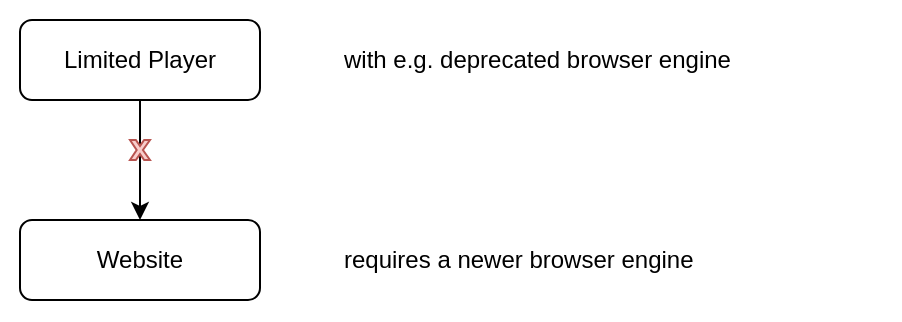 <mxfile version="24.5.4" type="device">
  <diagram name="Seite-1" id="BL9_Mu7ePcCj4spnJ5PR">
    <mxGraphModel dx="876" dy="581" grid="1" gridSize="10" guides="1" tooltips="1" connect="1" arrows="1" fold="1" page="1" pageScale="1" pageWidth="827" pageHeight="1169" math="0" shadow="0">
      <root>
        <mxCell id="0" />
        <mxCell id="1" parent="0" />
        <mxCell id="k7sVF8L3SfTW3CZdC-79-11" value="" style="rounded=0;whiteSpace=wrap;html=1;fillColor=none;strokeColor=none;" vertex="1" parent="1">
          <mxGeometry x="30" y="30" width="450" height="160" as="geometry" />
        </mxCell>
        <mxCell id="k7sVF8L3SfTW3CZdC-79-1" value="Website" style="rounded=1;whiteSpace=wrap;html=1;" vertex="1" parent="1">
          <mxGeometry x="40" y="140" width="120" height="40" as="geometry" />
        </mxCell>
        <mxCell id="k7sVF8L3SfTW3CZdC-79-5" value="" style="edgeStyle=orthogonalEdgeStyle;rounded=0;orthogonalLoop=1;jettySize=auto;html=1;" edge="1" parent="1" source="k7sVF8L3SfTW3CZdC-79-2" target="k7sVF8L3SfTW3CZdC-79-1">
          <mxGeometry relative="1" as="geometry" />
        </mxCell>
        <mxCell id="k7sVF8L3SfTW3CZdC-79-2" value="Limited Player" style="rounded=1;whiteSpace=wrap;html=1;" vertex="1" parent="1">
          <mxGeometry x="40" y="40" width="120" height="40" as="geometry" />
        </mxCell>
        <mxCell id="k7sVF8L3SfTW3CZdC-79-3" value="with e.g. deprecated browser engine" style="text;html=1;align=left;verticalAlign=middle;whiteSpace=wrap;rounded=0;" vertex="1" parent="1">
          <mxGeometry x="200" y="40" width="220" height="40" as="geometry" />
        </mxCell>
        <mxCell id="k7sVF8L3SfTW3CZdC-79-4" value="requires a newer browser engine" style="text;html=1;align=left;verticalAlign=middle;whiteSpace=wrap;rounded=0;" vertex="1" parent="1">
          <mxGeometry x="200" y="140" width="220" height="40" as="geometry" />
        </mxCell>
        <mxCell id="k7sVF8L3SfTW3CZdC-79-6" value="" style="verticalLabelPosition=bottom;verticalAlign=top;html=1;shape=mxgraph.basic.x;fillColor=#f8cecc;strokeColor=#b85450;" vertex="1" parent="1">
          <mxGeometry x="95" y="100" width="10" height="10" as="geometry" />
        </mxCell>
      </root>
    </mxGraphModel>
  </diagram>
</mxfile>
